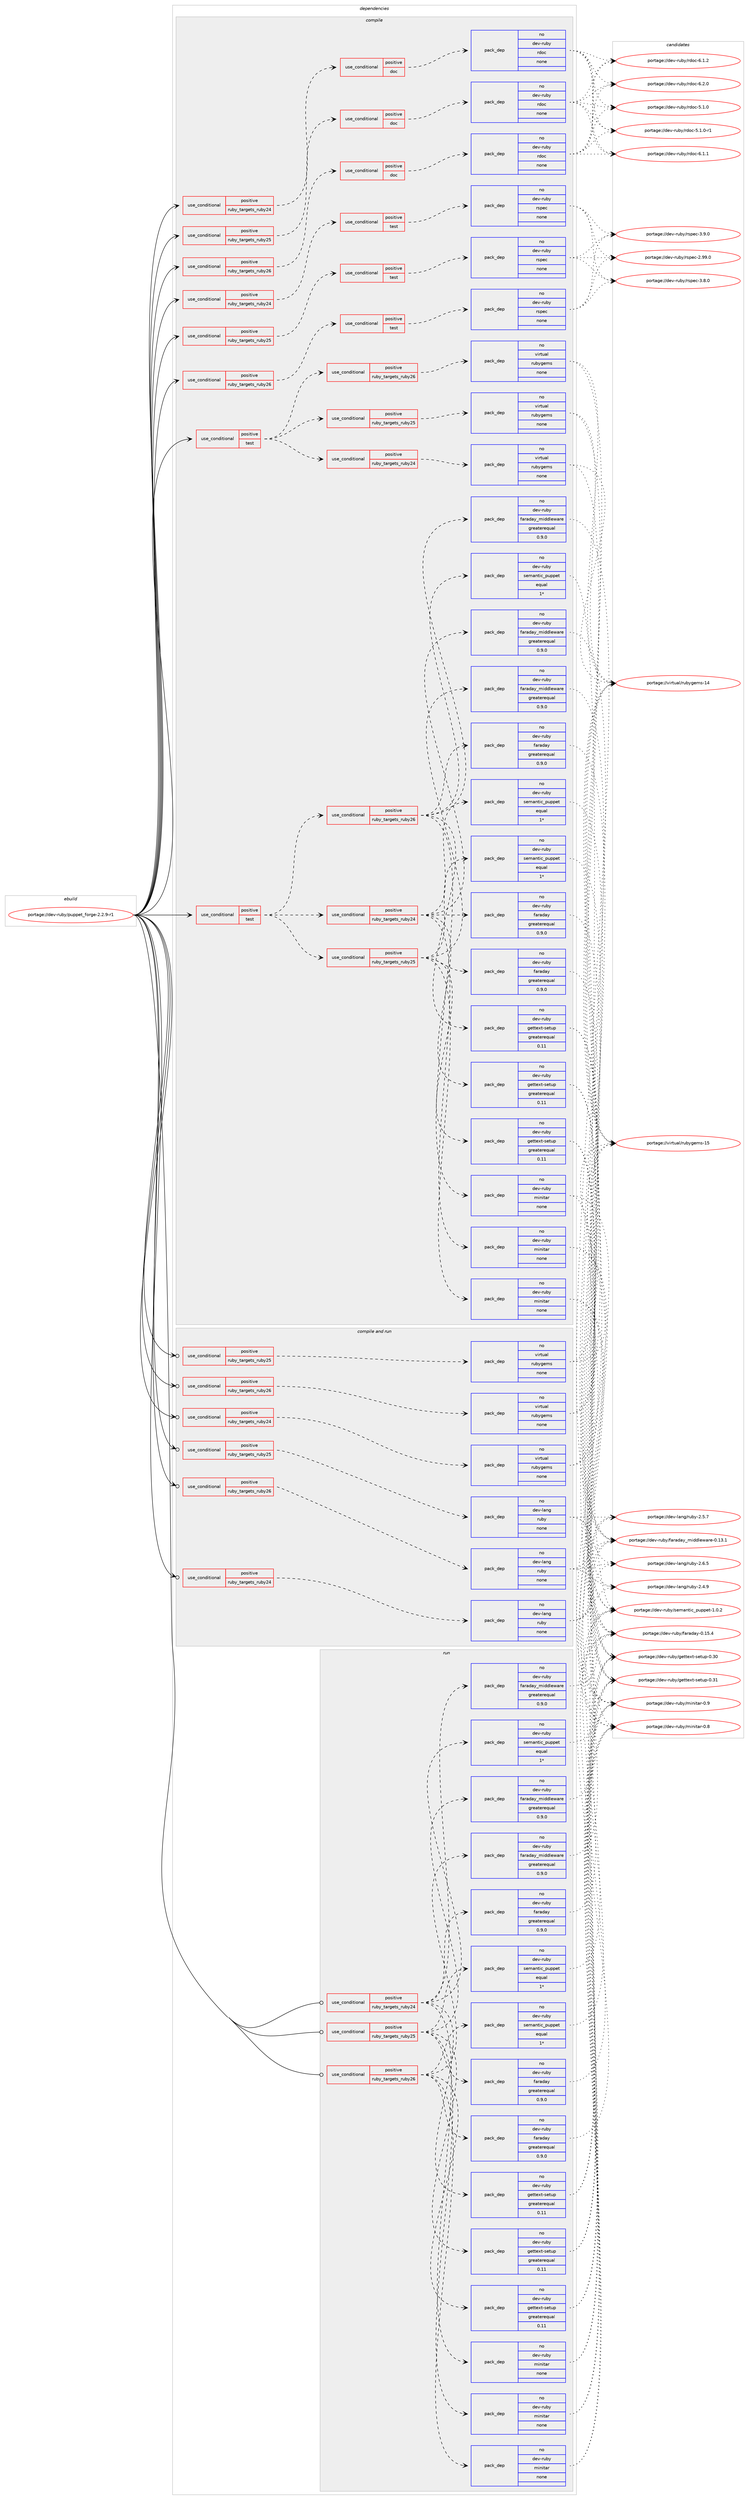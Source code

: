 digraph prolog {

# *************
# Graph options
# *************

newrank=true;
concentrate=true;
compound=true;
graph [rankdir=LR,fontname=Helvetica,fontsize=10,ranksep=1.5];#, ranksep=2.5, nodesep=0.2];
edge  [arrowhead=vee];
node  [fontname=Helvetica,fontsize=10];

# **********
# The ebuild
# **********

subgraph cluster_leftcol {
color=gray;
rank=same;
label=<<i>ebuild</i>>;
id [label="portage://dev-ruby/puppet_forge-2.2.9-r1", color=red, width=4, href="../dev-ruby/puppet_forge-2.2.9-r1.svg"];
}

# ****************
# The dependencies
# ****************

subgraph cluster_midcol {
color=gray;
label=<<i>dependencies</i>>;
subgraph cluster_compile {
fillcolor="#eeeeee";
style=filled;
label=<<i>compile</i>>;
subgraph cond59487 {
dependency235019 [label=<<TABLE BORDER="0" CELLBORDER="1" CELLSPACING="0" CELLPADDING="4"><TR><TD ROWSPAN="3" CELLPADDING="10">use_conditional</TD></TR><TR><TD>positive</TD></TR><TR><TD>ruby_targets_ruby24</TD></TR></TABLE>>, shape=none, color=red];
subgraph cond59488 {
dependency235020 [label=<<TABLE BORDER="0" CELLBORDER="1" CELLSPACING="0" CELLPADDING="4"><TR><TD ROWSPAN="3" CELLPADDING="10">use_conditional</TD></TR><TR><TD>positive</TD></TR><TR><TD>doc</TD></TR></TABLE>>, shape=none, color=red];
subgraph pack171987 {
dependency235021 [label=<<TABLE BORDER="0" CELLBORDER="1" CELLSPACING="0" CELLPADDING="4" WIDTH="220"><TR><TD ROWSPAN="6" CELLPADDING="30">pack_dep</TD></TR><TR><TD WIDTH="110">no</TD></TR><TR><TD>dev-ruby</TD></TR><TR><TD>rdoc</TD></TR><TR><TD>none</TD></TR><TR><TD></TD></TR></TABLE>>, shape=none, color=blue];
}
dependency235020:e -> dependency235021:w [weight=20,style="dashed",arrowhead="vee"];
}
dependency235019:e -> dependency235020:w [weight=20,style="dashed",arrowhead="vee"];
}
id:e -> dependency235019:w [weight=20,style="solid",arrowhead="vee"];
subgraph cond59489 {
dependency235022 [label=<<TABLE BORDER="0" CELLBORDER="1" CELLSPACING="0" CELLPADDING="4"><TR><TD ROWSPAN="3" CELLPADDING="10">use_conditional</TD></TR><TR><TD>positive</TD></TR><TR><TD>ruby_targets_ruby24</TD></TR></TABLE>>, shape=none, color=red];
subgraph cond59490 {
dependency235023 [label=<<TABLE BORDER="0" CELLBORDER="1" CELLSPACING="0" CELLPADDING="4"><TR><TD ROWSPAN="3" CELLPADDING="10">use_conditional</TD></TR><TR><TD>positive</TD></TR><TR><TD>test</TD></TR></TABLE>>, shape=none, color=red];
subgraph pack171988 {
dependency235024 [label=<<TABLE BORDER="0" CELLBORDER="1" CELLSPACING="0" CELLPADDING="4" WIDTH="220"><TR><TD ROWSPAN="6" CELLPADDING="30">pack_dep</TD></TR><TR><TD WIDTH="110">no</TD></TR><TR><TD>dev-ruby</TD></TR><TR><TD>rspec</TD></TR><TR><TD>none</TD></TR><TR><TD></TD></TR></TABLE>>, shape=none, color=blue];
}
dependency235023:e -> dependency235024:w [weight=20,style="dashed",arrowhead="vee"];
}
dependency235022:e -> dependency235023:w [weight=20,style="dashed",arrowhead="vee"];
}
id:e -> dependency235022:w [weight=20,style="solid",arrowhead="vee"];
subgraph cond59491 {
dependency235025 [label=<<TABLE BORDER="0" CELLBORDER="1" CELLSPACING="0" CELLPADDING="4"><TR><TD ROWSPAN="3" CELLPADDING="10">use_conditional</TD></TR><TR><TD>positive</TD></TR><TR><TD>ruby_targets_ruby25</TD></TR></TABLE>>, shape=none, color=red];
subgraph cond59492 {
dependency235026 [label=<<TABLE BORDER="0" CELLBORDER="1" CELLSPACING="0" CELLPADDING="4"><TR><TD ROWSPAN="3" CELLPADDING="10">use_conditional</TD></TR><TR><TD>positive</TD></TR><TR><TD>doc</TD></TR></TABLE>>, shape=none, color=red];
subgraph pack171989 {
dependency235027 [label=<<TABLE BORDER="0" CELLBORDER="1" CELLSPACING="0" CELLPADDING="4" WIDTH="220"><TR><TD ROWSPAN="6" CELLPADDING="30">pack_dep</TD></TR><TR><TD WIDTH="110">no</TD></TR><TR><TD>dev-ruby</TD></TR><TR><TD>rdoc</TD></TR><TR><TD>none</TD></TR><TR><TD></TD></TR></TABLE>>, shape=none, color=blue];
}
dependency235026:e -> dependency235027:w [weight=20,style="dashed",arrowhead="vee"];
}
dependency235025:e -> dependency235026:w [weight=20,style="dashed",arrowhead="vee"];
}
id:e -> dependency235025:w [weight=20,style="solid",arrowhead="vee"];
subgraph cond59493 {
dependency235028 [label=<<TABLE BORDER="0" CELLBORDER="1" CELLSPACING="0" CELLPADDING="4"><TR><TD ROWSPAN="3" CELLPADDING="10">use_conditional</TD></TR><TR><TD>positive</TD></TR><TR><TD>ruby_targets_ruby25</TD></TR></TABLE>>, shape=none, color=red];
subgraph cond59494 {
dependency235029 [label=<<TABLE BORDER="0" CELLBORDER="1" CELLSPACING="0" CELLPADDING="4"><TR><TD ROWSPAN="3" CELLPADDING="10">use_conditional</TD></TR><TR><TD>positive</TD></TR><TR><TD>test</TD></TR></TABLE>>, shape=none, color=red];
subgraph pack171990 {
dependency235030 [label=<<TABLE BORDER="0" CELLBORDER="1" CELLSPACING="0" CELLPADDING="4" WIDTH="220"><TR><TD ROWSPAN="6" CELLPADDING="30">pack_dep</TD></TR><TR><TD WIDTH="110">no</TD></TR><TR><TD>dev-ruby</TD></TR><TR><TD>rspec</TD></TR><TR><TD>none</TD></TR><TR><TD></TD></TR></TABLE>>, shape=none, color=blue];
}
dependency235029:e -> dependency235030:w [weight=20,style="dashed",arrowhead="vee"];
}
dependency235028:e -> dependency235029:w [weight=20,style="dashed",arrowhead="vee"];
}
id:e -> dependency235028:w [weight=20,style="solid",arrowhead="vee"];
subgraph cond59495 {
dependency235031 [label=<<TABLE BORDER="0" CELLBORDER="1" CELLSPACING="0" CELLPADDING="4"><TR><TD ROWSPAN="3" CELLPADDING="10">use_conditional</TD></TR><TR><TD>positive</TD></TR><TR><TD>ruby_targets_ruby26</TD></TR></TABLE>>, shape=none, color=red];
subgraph cond59496 {
dependency235032 [label=<<TABLE BORDER="0" CELLBORDER="1" CELLSPACING="0" CELLPADDING="4"><TR><TD ROWSPAN="3" CELLPADDING="10">use_conditional</TD></TR><TR><TD>positive</TD></TR><TR><TD>doc</TD></TR></TABLE>>, shape=none, color=red];
subgraph pack171991 {
dependency235033 [label=<<TABLE BORDER="0" CELLBORDER="1" CELLSPACING="0" CELLPADDING="4" WIDTH="220"><TR><TD ROWSPAN="6" CELLPADDING="30">pack_dep</TD></TR><TR><TD WIDTH="110">no</TD></TR><TR><TD>dev-ruby</TD></TR><TR><TD>rdoc</TD></TR><TR><TD>none</TD></TR><TR><TD></TD></TR></TABLE>>, shape=none, color=blue];
}
dependency235032:e -> dependency235033:w [weight=20,style="dashed",arrowhead="vee"];
}
dependency235031:e -> dependency235032:w [weight=20,style="dashed",arrowhead="vee"];
}
id:e -> dependency235031:w [weight=20,style="solid",arrowhead="vee"];
subgraph cond59497 {
dependency235034 [label=<<TABLE BORDER="0" CELLBORDER="1" CELLSPACING="0" CELLPADDING="4"><TR><TD ROWSPAN="3" CELLPADDING="10">use_conditional</TD></TR><TR><TD>positive</TD></TR><TR><TD>ruby_targets_ruby26</TD></TR></TABLE>>, shape=none, color=red];
subgraph cond59498 {
dependency235035 [label=<<TABLE BORDER="0" CELLBORDER="1" CELLSPACING="0" CELLPADDING="4"><TR><TD ROWSPAN="3" CELLPADDING="10">use_conditional</TD></TR><TR><TD>positive</TD></TR><TR><TD>test</TD></TR></TABLE>>, shape=none, color=red];
subgraph pack171992 {
dependency235036 [label=<<TABLE BORDER="0" CELLBORDER="1" CELLSPACING="0" CELLPADDING="4" WIDTH="220"><TR><TD ROWSPAN="6" CELLPADDING="30">pack_dep</TD></TR><TR><TD WIDTH="110">no</TD></TR><TR><TD>dev-ruby</TD></TR><TR><TD>rspec</TD></TR><TR><TD>none</TD></TR><TR><TD></TD></TR></TABLE>>, shape=none, color=blue];
}
dependency235035:e -> dependency235036:w [weight=20,style="dashed",arrowhead="vee"];
}
dependency235034:e -> dependency235035:w [weight=20,style="dashed",arrowhead="vee"];
}
id:e -> dependency235034:w [weight=20,style="solid",arrowhead="vee"];
subgraph cond59499 {
dependency235037 [label=<<TABLE BORDER="0" CELLBORDER="1" CELLSPACING="0" CELLPADDING="4"><TR><TD ROWSPAN="3" CELLPADDING="10">use_conditional</TD></TR><TR><TD>positive</TD></TR><TR><TD>test</TD></TR></TABLE>>, shape=none, color=red];
subgraph cond59500 {
dependency235038 [label=<<TABLE BORDER="0" CELLBORDER="1" CELLSPACING="0" CELLPADDING="4"><TR><TD ROWSPAN="3" CELLPADDING="10">use_conditional</TD></TR><TR><TD>positive</TD></TR><TR><TD>ruby_targets_ruby24</TD></TR></TABLE>>, shape=none, color=red];
subgraph pack171993 {
dependency235039 [label=<<TABLE BORDER="0" CELLBORDER="1" CELLSPACING="0" CELLPADDING="4" WIDTH="220"><TR><TD ROWSPAN="6" CELLPADDING="30">pack_dep</TD></TR><TR><TD WIDTH="110">no</TD></TR><TR><TD>dev-ruby</TD></TR><TR><TD>faraday</TD></TR><TR><TD>greaterequal</TD></TR><TR><TD>0.9.0</TD></TR></TABLE>>, shape=none, color=blue];
}
dependency235038:e -> dependency235039:w [weight=20,style="dashed",arrowhead="vee"];
subgraph pack171994 {
dependency235040 [label=<<TABLE BORDER="0" CELLBORDER="1" CELLSPACING="0" CELLPADDING="4" WIDTH="220"><TR><TD ROWSPAN="6" CELLPADDING="30">pack_dep</TD></TR><TR><TD WIDTH="110">no</TD></TR><TR><TD>dev-ruby</TD></TR><TR><TD>faraday_middleware</TD></TR><TR><TD>greaterequal</TD></TR><TR><TD>0.9.0</TD></TR></TABLE>>, shape=none, color=blue];
}
dependency235038:e -> dependency235040:w [weight=20,style="dashed",arrowhead="vee"];
subgraph pack171995 {
dependency235041 [label=<<TABLE BORDER="0" CELLBORDER="1" CELLSPACING="0" CELLPADDING="4" WIDTH="220"><TR><TD ROWSPAN="6" CELLPADDING="30">pack_dep</TD></TR><TR><TD WIDTH="110">no</TD></TR><TR><TD>dev-ruby</TD></TR><TR><TD>gettext-setup</TD></TR><TR><TD>greaterequal</TD></TR><TR><TD>0.11</TD></TR></TABLE>>, shape=none, color=blue];
}
dependency235038:e -> dependency235041:w [weight=20,style="dashed",arrowhead="vee"];
subgraph pack171996 {
dependency235042 [label=<<TABLE BORDER="0" CELLBORDER="1" CELLSPACING="0" CELLPADDING="4" WIDTH="220"><TR><TD ROWSPAN="6" CELLPADDING="30">pack_dep</TD></TR><TR><TD WIDTH="110">no</TD></TR><TR><TD>dev-ruby</TD></TR><TR><TD>minitar</TD></TR><TR><TD>none</TD></TR><TR><TD></TD></TR></TABLE>>, shape=none, color=blue];
}
dependency235038:e -> dependency235042:w [weight=20,style="dashed",arrowhead="vee"];
subgraph pack171997 {
dependency235043 [label=<<TABLE BORDER="0" CELLBORDER="1" CELLSPACING="0" CELLPADDING="4" WIDTH="220"><TR><TD ROWSPAN="6" CELLPADDING="30">pack_dep</TD></TR><TR><TD WIDTH="110">no</TD></TR><TR><TD>dev-ruby</TD></TR><TR><TD>semantic_puppet</TD></TR><TR><TD>equal</TD></TR><TR><TD>1*</TD></TR></TABLE>>, shape=none, color=blue];
}
dependency235038:e -> dependency235043:w [weight=20,style="dashed",arrowhead="vee"];
}
dependency235037:e -> dependency235038:w [weight=20,style="dashed",arrowhead="vee"];
subgraph cond59501 {
dependency235044 [label=<<TABLE BORDER="0" CELLBORDER="1" CELLSPACING="0" CELLPADDING="4"><TR><TD ROWSPAN="3" CELLPADDING="10">use_conditional</TD></TR><TR><TD>positive</TD></TR><TR><TD>ruby_targets_ruby25</TD></TR></TABLE>>, shape=none, color=red];
subgraph pack171998 {
dependency235045 [label=<<TABLE BORDER="0" CELLBORDER="1" CELLSPACING="0" CELLPADDING="4" WIDTH="220"><TR><TD ROWSPAN="6" CELLPADDING="30">pack_dep</TD></TR><TR><TD WIDTH="110">no</TD></TR><TR><TD>dev-ruby</TD></TR><TR><TD>faraday</TD></TR><TR><TD>greaterequal</TD></TR><TR><TD>0.9.0</TD></TR></TABLE>>, shape=none, color=blue];
}
dependency235044:e -> dependency235045:w [weight=20,style="dashed",arrowhead="vee"];
subgraph pack171999 {
dependency235046 [label=<<TABLE BORDER="0" CELLBORDER="1" CELLSPACING="0" CELLPADDING="4" WIDTH="220"><TR><TD ROWSPAN="6" CELLPADDING="30">pack_dep</TD></TR><TR><TD WIDTH="110">no</TD></TR><TR><TD>dev-ruby</TD></TR><TR><TD>faraday_middleware</TD></TR><TR><TD>greaterequal</TD></TR><TR><TD>0.9.0</TD></TR></TABLE>>, shape=none, color=blue];
}
dependency235044:e -> dependency235046:w [weight=20,style="dashed",arrowhead="vee"];
subgraph pack172000 {
dependency235047 [label=<<TABLE BORDER="0" CELLBORDER="1" CELLSPACING="0" CELLPADDING="4" WIDTH="220"><TR><TD ROWSPAN="6" CELLPADDING="30">pack_dep</TD></TR><TR><TD WIDTH="110">no</TD></TR><TR><TD>dev-ruby</TD></TR><TR><TD>gettext-setup</TD></TR><TR><TD>greaterequal</TD></TR><TR><TD>0.11</TD></TR></TABLE>>, shape=none, color=blue];
}
dependency235044:e -> dependency235047:w [weight=20,style="dashed",arrowhead="vee"];
subgraph pack172001 {
dependency235048 [label=<<TABLE BORDER="0" CELLBORDER="1" CELLSPACING="0" CELLPADDING="4" WIDTH="220"><TR><TD ROWSPAN="6" CELLPADDING="30">pack_dep</TD></TR><TR><TD WIDTH="110">no</TD></TR><TR><TD>dev-ruby</TD></TR><TR><TD>minitar</TD></TR><TR><TD>none</TD></TR><TR><TD></TD></TR></TABLE>>, shape=none, color=blue];
}
dependency235044:e -> dependency235048:w [weight=20,style="dashed",arrowhead="vee"];
subgraph pack172002 {
dependency235049 [label=<<TABLE BORDER="0" CELLBORDER="1" CELLSPACING="0" CELLPADDING="4" WIDTH="220"><TR><TD ROWSPAN="6" CELLPADDING="30">pack_dep</TD></TR><TR><TD WIDTH="110">no</TD></TR><TR><TD>dev-ruby</TD></TR><TR><TD>semantic_puppet</TD></TR><TR><TD>equal</TD></TR><TR><TD>1*</TD></TR></TABLE>>, shape=none, color=blue];
}
dependency235044:e -> dependency235049:w [weight=20,style="dashed",arrowhead="vee"];
}
dependency235037:e -> dependency235044:w [weight=20,style="dashed",arrowhead="vee"];
subgraph cond59502 {
dependency235050 [label=<<TABLE BORDER="0" CELLBORDER="1" CELLSPACING="0" CELLPADDING="4"><TR><TD ROWSPAN="3" CELLPADDING="10">use_conditional</TD></TR><TR><TD>positive</TD></TR><TR><TD>ruby_targets_ruby26</TD></TR></TABLE>>, shape=none, color=red];
subgraph pack172003 {
dependency235051 [label=<<TABLE BORDER="0" CELLBORDER="1" CELLSPACING="0" CELLPADDING="4" WIDTH="220"><TR><TD ROWSPAN="6" CELLPADDING="30">pack_dep</TD></TR><TR><TD WIDTH="110">no</TD></TR><TR><TD>dev-ruby</TD></TR><TR><TD>faraday</TD></TR><TR><TD>greaterequal</TD></TR><TR><TD>0.9.0</TD></TR></TABLE>>, shape=none, color=blue];
}
dependency235050:e -> dependency235051:w [weight=20,style="dashed",arrowhead="vee"];
subgraph pack172004 {
dependency235052 [label=<<TABLE BORDER="0" CELLBORDER="1" CELLSPACING="0" CELLPADDING="4" WIDTH="220"><TR><TD ROWSPAN="6" CELLPADDING="30">pack_dep</TD></TR><TR><TD WIDTH="110">no</TD></TR><TR><TD>dev-ruby</TD></TR><TR><TD>faraday_middleware</TD></TR><TR><TD>greaterequal</TD></TR><TR><TD>0.9.0</TD></TR></TABLE>>, shape=none, color=blue];
}
dependency235050:e -> dependency235052:w [weight=20,style="dashed",arrowhead="vee"];
subgraph pack172005 {
dependency235053 [label=<<TABLE BORDER="0" CELLBORDER="1" CELLSPACING="0" CELLPADDING="4" WIDTH="220"><TR><TD ROWSPAN="6" CELLPADDING="30">pack_dep</TD></TR><TR><TD WIDTH="110">no</TD></TR><TR><TD>dev-ruby</TD></TR><TR><TD>gettext-setup</TD></TR><TR><TD>greaterequal</TD></TR><TR><TD>0.11</TD></TR></TABLE>>, shape=none, color=blue];
}
dependency235050:e -> dependency235053:w [weight=20,style="dashed",arrowhead="vee"];
subgraph pack172006 {
dependency235054 [label=<<TABLE BORDER="0" CELLBORDER="1" CELLSPACING="0" CELLPADDING="4" WIDTH="220"><TR><TD ROWSPAN="6" CELLPADDING="30">pack_dep</TD></TR><TR><TD WIDTH="110">no</TD></TR><TR><TD>dev-ruby</TD></TR><TR><TD>minitar</TD></TR><TR><TD>none</TD></TR><TR><TD></TD></TR></TABLE>>, shape=none, color=blue];
}
dependency235050:e -> dependency235054:w [weight=20,style="dashed",arrowhead="vee"];
subgraph pack172007 {
dependency235055 [label=<<TABLE BORDER="0" CELLBORDER="1" CELLSPACING="0" CELLPADDING="4" WIDTH="220"><TR><TD ROWSPAN="6" CELLPADDING="30">pack_dep</TD></TR><TR><TD WIDTH="110">no</TD></TR><TR><TD>dev-ruby</TD></TR><TR><TD>semantic_puppet</TD></TR><TR><TD>equal</TD></TR><TR><TD>1*</TD></TR></TABLE>>, shape=none, color=blue];
}
dependency235050:e -> dependency235055:w [weight=20,style="dashed",arrowhead="vee"];
}
dependency235037:e -> dependency235050:w [weight=20,style="dashed",arrowhead="vee"];
}
id:e -> dependency235037:w [weight=20,style="solid",arrowhead="vee"];
subgraph cond59503 {
dependency235056 [label=<<TABLE BORDER="0" CELLBORDER="1" CELLSPACING="0" CELLPADDING="4"><TR><TD ROWSPAN="3" CELLPADDING="10">use_conditional</TD></TR><TR><TD>positive</TD></TR><TR><TD>test</TD></TR></TABLE>>, shape=none, color=red];
subgraph cond59504 {
dependency235057 [label=<<TABLE BORDER="0" CELLBORDER="1" CELLSPACING="0" CELLPADDING="4"><TR><TD ROWSPAN="3" CELLPADDING="10">use_conditional</TD></TR><TR><TD>positive</TD></TR><TR><TD>ruby_targets_ruby24</TD></TR></TABLE>>, shape=none, color=red];
subgraph pack172008 {
dependency235058 [label=<<TABLE BORDER="0" CELLBORDER="1" CELLSPACING="0" CELLPADDING="4" WIDTH="220"><TR><TD ROWSPAN="6" CELLPADDING="30">pack_dep</TD></TR><TR><TD WIDTH="110">no</TD></TR><TR><TD>virtual</TD></TR><TR><TD>rubygems</TD></TR><TR><TD>none</TD></TR><TR><TD></TD></TR></TABLE>>, shape=none, color=blue];
}
dependency235057:e -> dependency235058:w [weight=20,style="dashed",arrowhead="vee"];
}
dependency235056:e -> dependency235057:w [weight=20,style="dashed",arrowhead="vee"];
subgraph cond59505 {
dependency235059 [label=<<TABLE BORDER="0" CELLBORDER="1" CELLSPACING="0" CELLPADDING="4"><TR><TD ROWSPAN="3" CELLPADDING="10">use_conditional</TD></TR><TR><TD>positive</TD></TR><TR><TD>ruby_targets_ruby25</TD></TR></TABLE>>, shape=none, color=red];
subgraph pack172009 {
dependency235060 [label=<<TABLE BORDER="0" CELLBORDER="1" CELLSPACING="0" CELLPADDING="4" WIDTH="220"><TR><TD ROWSPAN="6" CELLPADDING="30">pack_dep</TD></TR><TR><TD WIDTH="110">no</TD></TR><TR><TD>virtual</TD></TR><TR><TD>rubygems</TD></TR><TR><TD>none</TD></TR><TR><TD></TD></TR></TABLE>>, shape=none, color=blue];
}
dependency235059:e -> dependency235060:w [weight=20,style="dashed",arrowhead="vee"];
}
dependency235056:e -> dependency235059:w [weight=20,style="dashed",arrowhead="vee"];
subgraph cond59506 {
dependency235061 [label=<<TABLE BORDER="0" CELLBORDER="1" CELLSPACING="0" CELLPADDING="4"><TR><TD ROWSPAN="3" CELLPADDING="10">use_conditional</TD></TR><TR><TD>positive</TD></TR><TR><TD>ruby_targets_ruby26</TD></TR></TABLE>>, shape=none, color=red];
subgraph pack172010 {
dependency235062 [label=<<TABLE BORDER="0" CELLBORDER="1" CELLSPACING="0" CELLPADDING="4" WIDTH="220"><TR><TD ROWSPAN="6" CELLPADDING="30">pack_dep</TD></TR><TR><TD WIDTH="110">no</TD></TR><TR><TD>virtual</TD></TR><TR><TD>rubygems</TD></TR><TR><TD>none</TD></TR><TR><TD></TD></TR></TABLE>>, shape=none, color=blue];
}
dependency235061:e -> dependency235062:w [weight=20,style="dashed",arrowhead="vee"];
}
dependency235056:e -> dependency235061:w [weight=20,style="dashed",arrowhead="vee"];
}
id:e -> dependency235056:w [weight=20,style="solid",arrowhead="vee"];
}
subgraph cluster_compileandrun {
fillcolor="#eeeeee";
style=filled;
label=<<i>compile and run</i>>;
subgraph cond59507 {
dependency235063 [label=<<TABLE BORDER="0" CELLBORDER="1" CELLSPACING="0" CELLPADDING="4"><TR><TD ROWSPAN="3" CELLPADDING="10">use_conditional</TD></TR><TR><TD>positive</TD></TR><TR><TD>ruby_targets_ruby24</TD></TR></TABLE>>, shape=none, color=red];
subgraph pack172011 {
dependency235064 [label=<<TABLE BORDER="0" CELLBORDER="1" CELLSPACING="0" CELLPADDING="4" WIDTH="220"><TR><TD ROWSPAN="6" CELLPADDING="30">pack_dep</TD></TR><TR><TD WIDTH="110">no</TD></TR><TR><TD>dev-lang</TD></TR><TR><TD>ruby</TD></TR><TR><TD>none</TD></TR><TR><TD></TD></TR></TABLE>>, shape=none, color=blue];
}
dependency235063:e -> dependency235064:w [weight=20,style="dashed",arrowhead="vee"];
}
id:e -> dependency235063:w [weight=20,style="solid",arrowhead="odotvee"];
subgraph cond59508 {
dependency235065 [label=<<TABLE BORDER="0" CELLBORDER="1" CELLSPACING="0" CELLPADDING="4"><TR><TD ROWSPAN="3" CELLPADDING="10">use_conditional</TD></TR><TR><TD>positive</TD></TR><TR><TD>ruby_targets_ruby24</TD></TR></TABLE>>, shape=none, color=red];
subgraph pack172012 {
dependency235066 [label=<<TABLE BORDER="0" CELLBORDER="1" CELLSPACING="0" CELLPADDING="4" WIDTH="220"><TR><TD ROWSPAN="6" CELLPADDING="30">pack_dep</TD></TR><TR><TD WIDTH="110">no</TD></TR><TR><TD>virtual</TD></TR><TR><TD>rubygems</TD></TR><TR><TD>none</TD></TR><TR><TD></TD></TR></TABLE>>, shape=none, color=blue];
}
dependency235065:e -> dependency235066:w [weight=20,style="dashed",arrowhead="vee"];
}
id:e -> dependency235065:w [weight=20,style="solid",arrowhead="odotvee"];
subgraph cond59509 {
dependency235067 [label=<<TABLE BORDER="0" CELLBORDER="1" CELLSPACING="0" CELLPADDING="4"><TR><TD ROWSPAN="3" CELLPADDING="10">use_conditional</TD></TR><TR><TD>positive</TD></TR><TR><TD>ruby_targets_ruby25</TD></TR></TABLE>>, shape=none, color=red];
subgraph pack172013 {
dependency235068 [label=<<TABLE BORDER="0" CELLBORDER="1" CELLSPACING="0" CELLPADDING="4" WIDTH="220"><TR><TD ROWSPAN="6" CELLPADDING="30">pack_dep</TD></TR><TR><TD WIDTH="110">no</TD></TR><TR><TD>dev-lang</TD></TR><TR><TD>ruby</TD></TR><TR><TD>none</TD></TR><TR><TD></TD></TR></TABLE>>, shape=none, color=blue];
}
dependency235067:e -> dependency235068:w [weight=20,style="dashed",arrowhead="vee"];
}
id:e -> dependency235067:w [weight=20,style="solid",arrowhead="odotvee"];
subgraph cond59510 {
dependency235069 [label=<<TABLE BORDER="0" CELLBORDER="1" CELLSPACING="0" CELLPADDING="4"><TR><TD ROWSPAN="3" CELLPADDING="10">use_conditional</TD></TR><TR><TD>positive</TD></TR><TR><TD>ruby_targets_ruby25</TD></TR></TABLE>>, shape=none, color=red];
subgraph pack172014 {
dependency235070 [label=<<TABLE BORDER="0" CELLBORDER="1" CELLSPACING="0" CELLPADDING="4" WIDTH="220"><TR><TD ROWSPAN="6" CELLPADDING="30">pack_dep</TD></TR><TR><TD WIDTH="110">no</TD></TR><TR><TD>virtual</TD></TR><TR><TD>rubygems</TD></TR><TR><TD>none</TD></TR><TR><TD></TD></TR></TABLE>>, shape=none, color=blue];
}
dependency235069:e -> dependency235070:w [weight=20,style="dashed",arrowhead="vee"];
}
id:e -> dependency235069:w [weight=20,style="solid",arrowhead="odotvee"];
subgraph cond59511 {
dependency235071 [label=<<TABLE BORDER="0" CELLBORDER="1" CELLSPACING="0" CELLPADDING="4"><TR><TD ROWSPAN="3" CELLPADDING="10">use_conditional</TD></TR><TR><TD>positive</TD></TR><TR><TD>ruby_targets_ruby26</TD></TR></TABLE>>, shape=none, color=red];
subgraph pack172015 {
dependency235072 [label=<<TABLE BORDER="0" CELLBORDER="1" CELLSPACING="0" CELLPADDING="4" WIDTH="220"><TR><TD ROWSPAN="6" CELLPADDING="30">pack_dep</TD></TR><TR><TD WIDTH="110">no</TD></TR><TR><TD>dev-lang</TD></TR><TR><TD>ruby</TD></TR><TR><TD>none</TD></TR><TR><TD></TD></TR></TABLE>>, shape=none, color=blue];
}
dependency235071:e -> dependency235072:w [weight=20,style="dashed",arrowhead="vee"];
}
id:e -> dependency235071:w [weight=20,style="solid",arrowhead="odotvee"];
subgraph cond59512 {
dependency235073 [label=<<TABLE BORDER="0" CELLBORDER="1" CELLSPACING="0" CELLPADDING="4"><TR><TD ROWSPAN="3" CELLPADDING="10">use_conditional</TD></TR><TR><TD>positive</TD></TR><TR><TD>ruby_targets_ruby26</TD></TR></TABLE>>, shape=none, color=red];
subgraph pack172016 {
dependency235074 [label=<<TABLE BORDER="0" CELLBORDER="1" CELLSPACING="0" CELLPADDING="4" WIDTH="220"><TR><TD ROWSPAN="6" CELLPADDING="30">pack_dep</TD></TR><TR><TD WIDTH="110">no</TD></TR><TR><TD>virtual</TD></TR><TR><TD>rubygems</TD></TR><TR><TD>none</TD></TR><TR><TD></TD></TR></TABLE>>, shape=none, color=blue];
}
dependency235073:e -> dependency235074:w [weight=20,style="dashed",arrowhead="vee"];
}
id:e -> dependency235073:w [weight=20,style="solid",arrowhead="odotvee"];
}
subgraph cluster_run {
fillcolor="#eeeeee";
style=filled;
label=<<i>run</i>>;
subgraph cond59513 {
dependency235075 [label=<<TABLE BORDER="0" CELLBORDER="1" CELLSPACING="0" CELLPADDING="4"><TR><TD ROWSPAN="3" CELLPADDING="10">use_conditional</TD></TR><TR><TD>positive</TD></TR><TR><TD>ruby_targets_ruby24</TD></TR></TABLE>>, shape=none, color=red];
subgraph pack172017 {
dependency235076 [label=<<TABLE BORDER="0" CELLBORDER="1" CELLSPACING="0" CELLPADDING="4" WIDTH="220"><TR><TD ROWSPAN="6" CELLPADDING="30">pack_dep</TD></TR><TR><TD WIDTH="110">no</TD></TR><TR><TD>dev-ruby</TD></TR><TR><TD>faraday</TD></TR><TR><TD>greaterequal</TD></TR><TR><TD>0.9.0</TD></TR></TABLE>>, shape=none, color=blue];
}
dependency235075:e -> dependency235076:w [weight=20,style="dashed",arrowhead="vee"];
subgraph pack172018 {
dependency235077 [label=<<TABLE BORDER="0" CELLBORDER="1" CELLSPACING="0" CELLPADDING="4" WIDTH="220"><TR><TD ROWSPAN="6" CELLPADDING="30">pack_dep</TD></TR><TR><TD WIDTH="110">no</TD></TR><TR><TD>dev-ruby</TD></TR><TR><TD>faraday_middleware</TD></TR><TR><TD>greaterequal</TD></TR><TR><TD>0.9.0</TD></TR></TABLE>>, shape=none, color=blue];
}
dependency235075:e -> dependency235077:w [weight=20,style="dashed",arrowhead="vee"];
subgraph pack172019 {
dependency235078 [label=<<TABLE BORDER="0" CELLBORDER="1" CELLSPACING="0" CELLPADDING="4" WIDTH="220"><TR><TD ROWSPAN="6" CELLPADDING="30">pack_dep</TD></TR><TR><TD WIDTH="110">no</TD></TR><TR><TD>dev-ruby</TD></TR><TR><TD>gettext-setup</TD></TR><TR><TD>greaterequal</TD></TR><TR><TD>0.11</TD></TR></TABLE>>, shape=none, color=blue];
}
dependency235075:e -> dependency235078:w [weight=20,style="dashed",arrowhead="vee"];
subgraph pack172020 {
dependency235079 [label=<<TABLE BORDER="0" CELLBORDER="1" CELLSPACING="0" CELLPADDING="4" WIDTH="220"><TR><TD ROWSPAN="6" CELLPADDING="30">pack_dep</TD></TR><TR><TD WIDTH="110">no</TD></TR><TR><TD>dev-ruby</TD></TR><TR><TD>minitar</TD></TR><TR><TD>none</TD></TR><TR><TD></TD></TR></TABLE>>, shape=none, color=blue];
}
dependency235075:e -> dependency235079:w [weight=20,style="dashed",arrowhead="vee"];
subgraph pack172021 {
dependency235080 [label=<<TABLE BORDER="0" CELLBORDER="1" CELLSPACING="0" CELLPADDING="4" WIDTH="220"><TR><TD ROWSPAN="6" CELLPADDING="30">pack_dep</TD></TR><TR><TD WIDTH="110">no</TD></TR><TR><TD>dev-ruby</TD></TR><TR><TD>semantic_puppet</TD></TR><TR><TD>equal</TD></TR><TR><TD>1*</TD></TR></TABLE>>, shape=none, color=blue];
}
dependency235075:e -> dependency235080:w [weight=20,style="dashed",arrowhead="vee"];
}
id:e -> dependency235075:w [weight=20,style="solid",arrowhead="odot"];
subgraph cond59514 {
dependency235081 [label=<<TABLE BORDER="0" CELLBORDER="1" CELLSPACING="0" CELLPADDING="4"><TR><TD ROWSPAN="3" CELLPADDING="10">use_conditional</TD></TR><TR><TD>positive</TD></TR><TR><TD>ruby_targets_ruby25</TD></TR></TABLE>>, shape=none, color=red];
subgraph pack172022 {
dependency235082 [label=<<TABLE BORDER="0" CELLBORDER="1" CELLSPACING="0" CELLPADDING="4" WIDTH="220"><TR><TD ROWSPAN="6" CELLPADDING="30">pack_dep</TD></TR><TR><TD WIDTH="110">no</TD></TR><TR><TD>dev-ruby</TD></TR><TR><TD>faraday</TD></TR><TR><TD>greaterequal</TD></TR><TR><TD>0.9.0</TD></TR></TABLE>>, shape=none, color=blue];
}
dependency235081:e -> dependency235082:w [weight=20,style="dashed",arrowhead="vee"];
subgraph pack172023 {
dependency235083 [label=<<TABLE BORDER="0" CELLBORDER="1" CELLSPACING="0" CELLPADDING="4" WIDTH="220"><TR><TD ROWSPAN="6" CELLPADDING="30">pack_dep</TD></TR><TR><TD WIDTH="110">no</TD></TR><TR><TD>dev-ruby</TD></TR><TR><TD>faraday_middleware</TD></TR><TR><TD>greaterequal</TD></TR><TR><TD>0.9.0</TD></TR></TABLE>>, shape=none, color=blue];
}
dependency235081:e -> dependency235083:w [weight=20,style="dashed",arrowhead="vee"];
subgraph pack172024 {
dependency235084 [label=<<TABLE BORDER="0" CELLBORDER="1" CELLSPACING="0" CELLPADDING="4" WIDTH="220"><TR><TD ROWSPAN="6" CELLPADDING="30">pack_dep</TD></TR><TR><TD WIDTH="110">no</TD></TR><TR><TD>dev-ruby</TD></TR><TR><TD>gettext-setup</TD></TR><TR><TD>greaterequal</TD></TR><TR><TD>0.11</TD></TR></TABLE>>, shape=none, color=blue];
}
dependency235081:e -> dependency235084:w [weight=20,style="dashed",arrowhead="vee"];
subgraph pack172025 {
dependency235085 [label=<<TABLE BORDER="0" CELLBORDER="1" CELLSPACING="0" CELLPADDING="4" WIDTH="220"><TR><TD ROWSPAN="6" CELLPADDING="30">pack_dep</TD></TR><TR><TD WIDTH="110">no</TD></TR><TR><TD>dev-ruby</TD></TR><TR><TD>minitar</TD></TR><TR><TD>none</TD></TR><TR><TD></TD></TR></TABLE>>, shape=none, color=blue];
}
dependency235081:e -> dependency235085:w [weight=20,style="dashed",arrowhead="vee"];
subgraph pack172026 {
dependency235086 [label=<<TABLE BORDER="0" CELLBORDER="1" CELLSPACING="0" CELLPADDING="4" WIDTH="220"><TR><TD ROWSPAN="6" CELLPADDING="30">pack_dep</TD></TR><TR><TD WIDTH="110">no</TD></TR><TR><TD>dev-ruby</TD></TR><TR><TD>semantic_puppet</TD></TR><TR><TD>equal</TD></TR><TR><TD>1*</TD></TR></TABLE>>, shape=none, color=blue];
}
dependency235081:e -> dependency235086:w [weight=20,style="dashed",arrowhead="vee"];
}
id:e -> dependency235081:w [weight=20,style="solid",arrowhead="odot"];
subgraph cond59515 {
dependency235087 [label=<<TABLE BORDER="0" CELLBORDER="1" CELLSPACING="0" CELLPADDING="4"><TR><TD ROWSPAN="3" CELLPADDING="10">use_conditional</TD></TR><TR><TD>positive</TD></TR><TR><TD>ruby_targets_ruby26</TD></TR></TABLE>>, shape=none, color=red];
subgraph pack172027 {
dependency235088 [label=<<TABLE BORDER="0" CELLBORDER="1" CELLSPACING="0" CELLPADDING="4" WIDTH="220"><TR><TD ROWSPAN="6" CELLPADDING="30">pack_dep</TD></TR><TR><TD WIDTH="110">no</TD></TR><TR><TD>dev-ruby</TD></TR><TR><TD>faraday</TD></TR><TR><TD>greaterequal</TD></TR><TR><TD>0.9.0</TD></TR></TABLE>>, shape=none, color=blue];
}
dependency235087:e -> dependency235088:w [weight=20,style="dashed",arrowhead="vee"];
subgraph pack172028 {
dependency235089 [label=<<TABLE BORDER="0" CELLBORDER="1" CELLSPACING="0" CELLPADDING="4" WIDTH="220"><TR><TD ROWSPAN="6" CELLPADDING="30">pack_dep</TD></TR><TR><TD WIDTH="110">no</TD></TR><TR><TD>dev-ruby</TD></TR><TR><TD>faraday_middleware</TD></TR><TR><TD>greaterequal</TD></TR><TR><TD>0.9.0</TD></TR></TABLE>>, shape=none, color=blue];
}
dependency235087:e -> dependency235089:w [weight=20,style="dashed",arrowhead="vee"];
subgraph pack172029 {
dependency235090 [label=<<TABLE BORDER="0" CELLBORDER="1" CELLSPACING="0" CELLPADDING="4" WIDTH="220"><TR><TD ROWSPAN="6" CELLPADDING="30">pack_dep</TD></TR><TR><TD WIDTH="110">no</TD></TR><TR><TD>dev-ruby</TD></TR><TR><TD>gettext-setup</TD></TR><TR><TD>greaterequal</TD></TR><TR><TD>0.11</TD></TR></TABLE>>, shape=none, color=blue];
}
dependency235087:e -> dependency235090:w [weight=20,style="dashed",arrowhead="vee"];
subgraph pack172030 {
dependency235091 [label=<<TABLE BORDER="0" CELLBORDER="1" CELLSPACING="0" CELLPADDING="4" WIDTH="220"><TR><TD ROWSPAN="6" CELLPADDING="30">pack_dep</TD></TR><TR><TD WIDTH="110">no</TD></TR><TR><TD>dev-ruby</TD></TR><TR><TD>minitar</TD></TR><TR><TD>none</TD></TR><TR><TD></TD></TR></TABLE>>, shape=none, color=blue];
}
dependency235087:e -> dependency235091:w [weight=20,style="dashed",arrowhead="vee"];
subgraph pack172031 {
dependency235092 [label=<<TABLE BORDER="0" CELLBORDER="1" CELLSPACING="0" CELLPADDING="4" WIDTH="220"><TR><TD ROWSPAN="6" CELLPADDING="30">pack_dep</TD></TR><TR><TD WIDTH="110">no</TD></TR><TR><TD>dev-ruby</TD></TR><TR><TD>semantic_puppet</TD></TR><TR><TD>equal</TD></TR><TR><TD>1*</TD></TR></TABLE>>, shape=none, color=blue];
}
dependency235087:e -> dependency235092:w [weight=20,style="dashed",arrowhead="vee"];
}
id:e -> dependency235087:w [weight=20,style="solid",arrowhead="odot"];
}
}

# **************
# The candidates
# **************

subgraph cluster_choices {
rank=same;
color=gray;
label=<<i>candidates</i>>;

subgraph choice171987 {
color=black;
nodesep=1;
choiceportage10010111845114117981214711410011199455346494648 [label="portage://dev-ruby/rdoc-5.1.0", color=red, width=4,href="../dev-ruby/rdoc-5.1.0.svg"];
choiceportage100101118451141179812147114100111994553464946484511449 [label="portage://dev-ruby/rdoc-5.1.0-r1", color=red, width=4,href="../dev-ruby/rdoc-5.1.0-r1.svg"];
choiceportage10010111845114117981214711410011199455446494649 [label="portage://dev-ruby/rdoc-6.1.1", color=red, width=4,href="../dev-ruby/rdoc-6.1.1.svg"];
choiceportage10010111845114117981214711410011199455446494650 [label="portage://dev-ruby/rdoc-6.1.2", color=red, width=4,href="../dev-ruby/rdoc-6.1.2.svg"];
choiceportage10010111845114117981214711410011199455446504648 [label="portage://dev-ruby/rdoc-6.2.0", color=red, width=4,href="../dev-ruby/rdoc-6.2.0.svg"];
dependency235021:e -> choiceportage10010111845114117981214711410011199455346494648:w [style=dotted,weight="100"];
dependency235021:e -> choiceportage100101118451141179812147114100111994553464946484511449:w [style=dotted,weight="100"];
dependency235021:e -> choiceportage10010111845114117981214711410011199455446494649:w [style=dotted,weight="100"];
dependency235021:e -> choiceportage10010111845114117981214711410011199455446494650:w [style=dotted,weight="100"];
dependency235021:e -> choiceportage10010111845114117981214711410011199455446504648:w [style=dotted,weight="100"];
}
subgraph choice171988 {
color=black;
nodesep=1;
choiceportage1001011184511411798121471141151121019945504657574648 [label="portage://dev-ruby/rspec-2.99.0", color=red, width=4,href="../dev-ruby/rspec-2.99.0.svg"];
choiceportage10010111845114117981214711411511210199455146564648 [label="portage://dev-ruby/rspec-3.8.0", color=red, width=4,href="../dev-ruby/rspec-3.8.0.svg"];
choiceportage10010111845114117981214711411511210199455146574648 [label="portage://dev-ruby/rspec-3.9.0", color=red, width=4,href="../dev-ruby/rspec-3.9.0.svg"];
dependency235024:e -> choiceportage1001011184511411798121471141151121019945504657574648:w [style=dotted,weight="100"];
dependency235024:e -> choiceportage10010111845114117981214711411511210199455146564648:w [style=dotted,weight="100"];
dependency235024:e -> choiceportage10010111845114117981214711411511210199455146574648:w [style=dotted,weight="100"];
}
subgraph choice171989 {
color=black;
nodesep=1;
choiceportage10010111845114117981214711410011199455346494648 [label="portage://dev-ruby/rdoc-5.1.0", color=red, width=4,href="../dev-ruby/rdoc-5.1.0.svg"];
choiceportage100101118451141179812147114100111994553464946484511449 [label="portage://dev-ruby/rdoc-5.1.0-r1", color=red, width=4,href="../dev-ruby/rdoc-5.1.0-r1.svg"];
choiceportage10010111845114117981214711410011199455446494649 [label="portage://dev-ruby/rdoc-6.1.1", color=red, width=4,href="../dev-ruby/rdoc-6.1.1.svg"];
choiceportage10010111845114117981214711410011199455446494650 [label="portage://dev-ruby/rdoc-6.1.2", color=red, width=4,href="../dev-ruby/rdoc-6.1.2.svg"];
choiceportage10010111845114117981214711410011199455446504648 [label="portage://dev-ruby/rdoc-6.2.0", color=red, width=4,href="../dev-ruby/rdoc-6.2.0.svg"];
dependency235027:e -> choiceportage10010111845114117981214711410011199455346494648:w [style=dotted,weight="100"];
dependency235027:e -> choiceportage100101118451141179812147114100111994553464946484511449:w [style=dotted,weight="100"];
dependency235027:e -> choiceportage10010111845114117981214711410011199455446494649:w [style=dotted,weight="100"];
dependency235027:e -> choiceportage10010111845114117981214711410011199455446494650:w [style=dotted,weight="100"];
dependency235027:e -> choiceportage10010111845114117981214711410011199455446504648:w [style=dotted,weight="100"];
}
subgraph choice171990 {
color=black;
nodesep=1;
choiceportage1001011184511411798121471141151121019945504657574648 [label="portage://dev-ruby/rspec-2.99.0", color=red, width=4,href="../dev-ruby/rspec-2.99.0.svg"];
choiceportage10010111845114117981214711411511210199455146564648 [label="portage://dev-ruby/rspec-3.8.0", color=red, width=4,href="../dev-ruby/rspec-3.8.0.svg"];
choiceportage10010111845114117981214711411511210199455146574648 [label="portage://dev-ruby/rspec-3.9.0", color=red, width=4,href="../dev-ruby/rspec-3.9.0.svg"];
dependency235030:e -> choiceportage1001011184511411798121471141151121019945504657574648:w [style=dotted,weight="100"];
dependency235030:e -> choiceportage10010111845114117981214711411511210199455146564648:w [style=dotted,weight="100"];
dependency235030:e -> choiceportage10010111845114117981214711411511210199455146574648:w [style=dotted,weight="100"];
}
subgraph choice171991 {
color=black;
nodesep=1;
choiceportage10010111845114117981214711410011199455346494648 [label="portage://dev-ruby/rdoc-5.1.0", color=red, width=4,href="../dev-ruby/rdoc-5.1.0.svg"];
choiceportage100101118451141179812147114100111994553464946484511449 [label="portage://dev-ruby/rdoc-5.1.0-r1", color=red, width=4,href="../dev-ruby/rdoc-5.1.0-r1.svg"];
choiceportage10010111845114117981214711410011199455446494649 [label="portage://dev-ruby/rdoc-6.1.1", color=red, width=4,href="../dev-ruby/rdoc-6.1.1.svg"];
choiceportage10010111845114117981214711410011199455446494650 [label="portage://dev-ruby/rdoc-6.1.2", color=red, width=4,href="../dev-ruby/rdoc-6.1.2.svg"];
choiceportage10010111845114117981214711410011199455446504648 [label="portage://dev-ruby/rdoc-6.2.0", color=red, width=4,href="../dev-ruby/rdoc-6.2.0.svg"];
dependency235033:e -> choiceportage10010111845114117981214711410011199455346494648:w [style=dotted,weight="100"];
dependency235033:e -> choiceportage100101118451141179812147114100111994553464946484511449:w [style=dotted,weight="100"];
dependency235033:e -> choiceportage10010111845114117981214711410011199455446494649:w [style=dotted,weight="100"];
dependency235033:e -> choiceportage10010111845114117981214711410011199455446494650:w [style=dotted,weight="100"];
dependency235033:e -> choiceportage10010111845114117981214711410011199455446504648:w [style=dotted,weight="100"];
}
subgraph choice171992 {
color=black;
nodesep=1;
choiceportage1001011184511411798121471141151121019945504657574648 [label="portage://dev-ruby/rspec-2.99.0", color=red, width=4,href="../dev-ruby/rspec-2.99.0.svg"];
choiceportage10010111845114117981214711411511210199455146564648 [label="portage://dev-ruby/rspec-3.8.0", color=red, width=4,href="../dev-ruby/rspec-3.8.0.svg"];
choiceportage10010111845114117981214711411511210199455146574648 [label="portage://dev-ruby/rspec-3.9.0", color=red, width=4,href="../dev-ruby/rspec-3.9.0.svg"];
dependency235036:e -> choiceportage1001011184511411798121471141151121019945504657574648:w [style=dotted,weight="100"];
dependency235036:e -> choiceportage10010111845114117981214711411511210199455146564648:w [style=dotted,weight="100"];
dependency235036:e -> choiceportage10010111845114117981214711411511210199455146574648:w [style=dotted,weight="100"];
}
subgraph choice171993 {
color=black;
nodesep=1;
choiceportage10010111845114117981214710297114971009712145484649534652 [label="portage://dev-ruby/faraday-0.15.4", color=red, width=4,href="../dev-ruby/faraday-0.15.4.svg"];
dependency235039:e -> choiceportage10010111845114117981214710297114971009712145484649534652:w [style=dotted,weight="100"];
}
subgraph choice171994 {
color=black;
nodesep=1;
choiceportage100101118451141179812147102971149710097121951091051001001081011199711410145484649514649 [label="portage://dev-ruby/faraday_middleware-0.13.1", color=red, width=4,href="../dev-ruby/faraday_middleware-0.13.1.svg"];
dependency235040:e -> choiceportage100101118451141179812147102971149710097121951091051001001081011199711410145484649514649:w [style=dotted,weight="100"];
}
subgraph choice171995 {
color=black;
nodesep=1;
choiceportage100101118451141179812147103101116116101120116451151011161171124548465148 [label="portage://dev-ruby/gettext-setup-0.30", color=red, width=4,href="../dev-ruby/gettext-setup-0.30.svg"];
choiceportage100101118451141179812147103101116116101120116451151011161171124548465149 [label="portage://dev-ruby/gettext-setup-0.31", color=red, width=4,href="../dev-ruby/gettext-setup-0.31.svg"];
dependency235041:e -> choiceportage100101118451141179812147103101116116101120116451151011161171124548465148:w [style=dotted,weight="100"];
dependency235041:e -> choiceportage100101118451141179812147103101116116101120116451151011161171124548465149:w [style=dotted,weight="100"];
}
subgraph choice171996 {
color=black;
nodesep=1;
choiceportage1001011184511411798121471091051101051169711445484656 [label="portage://dev-ruby/minitar-0.8", color=red, width=4,href="../dev-ruby/minitar-0.8.svg"];
choiceportage1001011184511411798121471091051101051169711445484657 [label="portage://dev-ruby/minitar-0.9", color=red, width=4,href="../dev-ruby/minitar-0.9.svg"];
dependency235042:e -> choiceportage1001011184511411798121471091051101051169711445484656:w [style=dotted,weight="100"];
dependency235042:e -> choiceportage1001011184511411798121471091051101051169711445484657:w [style=dotted,weight="100"];
}
subgraph choice171997 {
color=black;
nodesep=1;
choiceportage100101118451141179812147115101109971101161059995112117112112101116454946484650 [label="portage://dev-ruby/semantic_puppet-1.0.2", color=red, width=4,href="../dev-ruby/semantic_puppet-1.0.2.svg"];
dependency235043:e -> choiceportage100101118451141179812147115101109971101161059995112117112112101116454946484650:w [style=dotted,weight="100"];
}
subgraph choice171998 {
color=black;
nodesep=1;
choiceportage10010111845114117981214710297114971009712145484649534652 [label="portage://dev-ruby/faraday-0.15.4", color=red, width=4,href="../dev-ruby/faraday-0.15.4.svg"];
dependency235045:e -> choiceportage10010111845114117981214710297114971009712145484649534652:w [style=dotted,weight="100"];
}
subgraph choice171999 {
color=black;
nodesep=1;
choiceportage100101118451141179812147102971149710097121951091051001001081011199711410145484649514649 [label="portage://dev-ruby/faraday_middleware-0.13.1", color=red, width=4,href="../dev-ruby/faraday_middleware-0.13.1.svg"];
dependency235046:e -> choiceportage100101118451141179812147102971149710097121951091051001001081011199711410145484649514649:w [style=dotted,weight="100"];
}
subgraph choice172000 {
color=black;
nodesep=1;
choiceportage100101118451141179812147103101116116101120116451151011161171124548465148 [label="portage://dev-ruby/gettext-setup-0.30", color=red, width=4,href="../dev-ruby/gettext-setup-0.30.svg"];
choiceportage100101118451141179812147103101116116101120116451151011161171124548465149 [label="portage://dev-ruby/gettext-setup-0.31", color=red, width=4,href="../dev-ruby/gettext-setup-0.31.svg"];
dependency235047:e -> choiceportage100101118451141179812147103101116116101120116451151011161171124548465148:w [style=dotted,weight="100"];
dependency235047:e -> choiceportage100101118451141179812147103101116116101120116451151011161171124548465149:w [style=dotted,weight="100"];
}
subgraph choice172001 {
color=black;
nodesep=1;
choiceportage1001011184511411798121471091051101051169711445484656 [label="portage://dev-ruby/minitar-0.8", color=red, width=4,href="../dev-ruby/minitar-0.8.svg"];
choiceportage1001011184511411798121471091051101051169711445484657 [label="portage://dev-ruby/minitar-0.9", color=red, width=4,href="../dev-ruby/minitar-0.9.svg"];
dependency235048:e -> choiceportage1001011184511411798121471091051101051169711445484656:w [style=dotted,weight="100"];
dependency235048:e -> choiceportage1001011184511411798121471091051101051169711445484657:w [style=dotted,weight="100"];
}
subgraph choice172002 {
color=black;
nodesep=1;
choiceportage100101118451141179812147115101109971101161059995112117112112101116454946484650 [label="portage://dev-ruby/semantic_puppet-1.0.2", color=red, width=4,href="../dev-ruby/semantic_puppet-1.0.2.svg"];
dependency235049:e -> choiceportage100101118451141179812147115101109971101161059995112117112112101116454946484650:w [style=dotted,weight="100"];
}
subgraph choice172003 {
color=black;
nodesep=1;
choiceportage10010111845114117981214710297114971009712145484649534652 [label="portage://dev-ruby/faraday-0.15.4", color=red, width=4,href="../dev-ruby/faraday-0.15.4.svg"];
dependency235051:e -> choiceportage10010111845114117981214710297114971009712145484649534652:w [style=dotted,weight="100"];
}
subgraph choice172004 {
color=black;
nodesep=1;
choiceportage100101118451141179812147102971149710097121951091051001001081011199711410145484649514649 [label="portage://dev-ruby/faraday_middleware-0.13.1", color=red, width=4,href="../dev-ruby/faraday_middleware-0.13.1.svg"];
dependency235052:e -> choiceportage100101118451141179812147102971149710097121951091051001001081011199711410145484649514649:w [style=dotted,weight="100"];
}
subgraph choice172005 {
color=black;
nodesep=1;
choiceportage100101118451141179812147103101116116101120116451151011161171124548465148 [label="portage://dev-ruby/gettext-setup-0.30", color=red, width=4,href="../dev-ruby/gettext-setup-0.30.svg"];
choiceportage100101118451141179812147103101116116101120116451151011161171124548465149 [label="portage://dev-ruby/gettext-setup-0.31", color=red, width=4,href="../dev-ruby/gettext-setup-0.31.svg"];
dependency235053:e -> choiceportage100101118451141179812147103101116116101120116451151011161171124548465148:w [style=dotted,weight="100"];
dependency235053:e -> choiceportage100101118451141179812147103101116116101120116451151011161171124548465149:w [style=dotted,weight="100"];
}
subgraph choice172006 {
color=black;
nodesep=1;
choiceportage1001011184511411798121471091051101051169711445484656 [label="portage://dev-ruby/minitar-0.8", color=red, width=4,href="../dev-ruby/minitar-0.8.svg"];
choiceportage1001011184511411798121471091051101051169711445484657 [label="portage://dev-ruby/minitar-0.9", color=red, width=4,href="../dev-ruby/minitar-0.9.svg"];
dependency235054:e -> choiceportage1001011184511411798121471091051101051169711445484656:w [style=dotted,weight="100"];
dependency235054:e -> choiceportage1001011184511411798121471091051101051169711445484657:w [style=dotted,weight="100"];
}
subgraph choice172007 {
color=black;
nodesep=1;
choiceportage100101118451141179812147115101109971101161059995112117112112101116454946484650 [label="portage://dev-ruby/semantic_puppet-1.0.2", color=red, width=4,href="../dev-ruby/semantic_puppet-1.0.2.svg"];
dependency235055:e -> choiceportage100101118451141179812147115101109971101161059995112117112112101116454946484650:w [style=dotted,weight="100"];
}
subgraph choice172008 {
color=black;
nodesep=1;
choiceportage118105114116117971084711411798121103101109115454952 [label="portage://virtual/rubygems-14", color=red, width=4,href="../virtual/rubygems-14.svg"];
choiceportage118105114116117971084711411798121103101109115454953 [label="portage://virtual/rubygems-15", color=red, width=4,href="../virtual/rubygems-15.svg"];
dependency235058:e -> choiceportage118105114116117971084711411798121103101109115454952:w [style=dotted,weight="100"];
dependency235058:e -> choiceportage118105114116117971084711411798121103101109115454953:w [style=dotted,weight="100"];
}
subgraph choice172009 {
color=black;
nodesep=1;
choiceportage118105114116117971084711411798121103101109115454952 [label="portage://virtual/rubygems-14", color=red, width=4,href="../virtual/rubygems-14.svg"];
choiceportage118105114116117971084711411798121103101109115454953 [label="portage://virtual/rubygems-15", color=red, width=4,href="../virtual/rubygems-15.svg"];
dependency235060:e -> choiceportage118105114116117971084711411798121103101109115454952:w [style=dotted,weight="100"];
dependency235060:e -> choiceportage118105114116117971084711411798121103101109115454953:w [style=dotted,weight="100"];
}
subgraph choice172010 {
color=black;
nodesep=1;
choiceportage118105114116117971084711411798121103101109115454952 [label="portage://virtual/rubygems-14", color=red, width=4,href="../virtual/rubygems-14.svg"];
choiceportage118105114116117971084711411798121103101109115454953 [label="portage://virtual/rubygems-15", color=red, width=4,href="../virtual/rubygems-15.svg"];
dependency235062:e -> choiceportage118105114116117971084711411798121103101109115454952:w [style=dotted,weight="100"];
dependency235062:e -> choiceportage118105114116117971084711411798121103101109115454953:w [style=dotted,weight="100"];
}
subgraph choice172011 {
color=black;
nodesep=1;
choiceportage10010111845108971101034711411798121455046524657 [label="portage://dev-lang/ruby-2.4.9", color=red, width=4,href="../dev-lang/ruby-2.4.9.svg"];
choiceportage10010111845108971101034711411798121455046534655 [label="portage://dev-lang/ruby-2.5.7", color=red, width=4,href="../dev-lang/ruby-2.5.7.svg"];
choiceportage10010111845108971101034711411798121455046544653 [label="portage://dev-lang/ruby-2.6.5", color=red, width=4,href="../dev-lang/ruby-2.6.5.svg"];
dependency235064:e -> choiceportage10010111845108971101034711411798121455046524657:w [style=dotted,weight="100"];
dependency235064:e -> choiceportage10010111845108971101034711411798121455046534655:w [style=dotted,weight="100"];
dependency235064:e -> choiceportage10010111845108971101034711411798121455046544653:w [style=dotted,weight="100"];
}
subgraph choice172012 {
color=black;
nodesep=1;
choiceportage118105114116117971084711411798121103101109115454952 [label="portage://virtual/rubygems-14", color=red, width=4,href="../virtual/rubygems-14.svg"];
choiceportage118105114116117971084711411798121103101109115454953 [label="portage://virtual/rubygems-15", color=red, width=4,href="../virtual/rubygems-15.svg"];
dependency235066:e -> choiceportage118105114116117971084711411798121103101109115454952:w [style=dotted,weight="100"];
dependency235066:e -> choiceportage118105114116117971084711411798121103101109115454953:w [style=dotted,weight="100"];
}
subgraph choice172013 {
color=black;
nodesep=1;
choiceportage10010111845108971101034711411798121455046524657 [label="portage://dev-lang/ruby-2.4.9", color=red, width=4,href="../dev-lang/ruby-2.4.9.svg"];
choiceportage10010111845108971101034711411798121455046534655 [label="portage://dev-lang/ruby-2.5.7", color=red, width=4,href="../dev-lang/ruby-2.5.7.svg"];
choiceportage10010111845108971101034711411798121455046544653 [label="portage://dev-lang/ruby-2.6.5", color=red, width=4,href="../dev-lang/ruby-2.6.5.svg"];
dependency235068:e -> choiceportage10010111845108971101034711411798121455046524657:w [style=dotted,weight="100"];
dependency235068:e -> choiceportage10010111845108971101034711411798121455046534655:w [style=dotted,weight="100"];
dependency235068:e -> choiceportage10010111845108971101034711411798121455046544653:w [style=dotted,weight="100"];
}
subgraph choice172014 {
color=black;
nodesep=1;
choiceportage118105114116117971084711411798121103101109115454952 [label="portage://virtual/rubygems-14", color=red, width=4,href="../virtual/rubygems-14.svg"];
choiceportage118105114116117971084711411798121103101109115454953 [label="portage://virtual/rubygems-15", color=red, width=4,href="../virtual/rubygems-15.svg"];
dependency235070:e -> choiceportage118105114116117971084711411798121103101109115454952:w [style=dotted,weight="100"];
dependency235070:e -> choiceportage118105114116117971084711411798121103101109115454953:w [style=dotted,weight="100"];
}
subgraph choice172015 {
color=black;
nodesep=1;
choiceportage10010111845108971101034711411798121455046524657 [label="portage://dev-lang/ruby-2.4.9", color=red, width=4,href="../dev-lang/ruby-2.4.9.svg"];
choiceportage10010111845108971101034711411798121455046534655 [label="portage://dev-lang/ruby-2.5.7", color=red, width=4,href="../dev-lang/ruby-2.5.7.svg"];
choiceportage10010111845108971101034711411798121455046544653 [label="portage://dev-lang/ruby-2.6.5", color=red, width=4,href="../dev-lang/ruby-2.6.5.svg"];
dependency235072:e -> choiceportage10010111845108971101034711411798121455046524657:w [style=dotted,weight="100"];
dependency235072:e -> choiceportage10010111845108971101034711411798121455046534655:w [style=dotted,weight="100"];
dependency235072:e -> choiceportage10010111845108971101034711411798121455046544653:w [style=dotted,weight="100"];
}
subgraph choice172016 {
color=black;
nodesep=1;
choiceportage118105114116117971084711411798121103101109115454952 [label="portage://virtual/rubygems-14", color=red, width=4,href="../virtual/rubygems-14.svg"];
choiceportage118105114116117971084711411798121103101109115454953 [label="portage://virtual/rubygems-15", color=red, width=4,href="../virtual/rubygems-15.svg"];
dependency235074:e -> choiceportage118105114116117971084711411798121103101109115454952:w [style=dotted,weight="100"];
dependency235074:e -> choiceportage118105114116117971084711411798121103101109115454953:w [style=dotted,weight="100"];
}
subgraph choice172017 {
color=black;
nodesep=1;
choiceportage10010111845114117981214710297114971009712145484649534652 [label="portage://dev-ruby/faraday-0.15.4", color=red, width=4,href="../dev-ruby/faraday-0.15.4.svg"];
dependency235076:e -> choiceportage10010111845114117981214710297114971009712145484649534652:w [style=dotted,weight="100"];
}
subgraph choice172018 {
color=black;
nodesep=1;
choiceportage100101118451141179812147102971149710097121951091051001001081011199711410145484649514649 [label="portage://dev-ruby/faraday_middleware-0.13.1", color=red, width=4,href="../dev-ruby/faraday_middleware-0.13.1.svg"];
dependency235077:e -> choiceportage100101118451141179812147102971149710097121951091051001001081011199711410145484649514649:w [style=dotted,weight="100"];
}
subgraph choice172019 {
color=black;
nodesep=1;
choiceportage100101118451141179812147103101116116101120116451151011161171124548465148 [label="portage://dev-ruby/gettext-setup-0.30", color=red, width=4,href="../dev-ruby/gettext-setup-0.30.svg"];
choiceportage100101118451141179812147103101116116101120116451151011161171124548465149 [label="portage://dev-ruby/gettext-setup-0.31", color=red, width=4,href="../dev-ruby/gettext-setup-0.31.svg"];
dependency235078:e -> choiceportage100101118451141179812147103101116116101120116451151011161171124548465148:w [style=dotted,weight="100"];
dependency235078:e -> choiceportage100101118451141179812147103101116116101120116451151011161171124548465149:w [style=dotted,weight="100"];
}
subgraph choice172020 {
color=black;
nodesep=1;
choiceportage1001011184511411798121471091051101051169711445484656 [label="portage://dev-ruby/minitar-0.8", color=red, width=4,href="../dev-ruby/minitar-0.8.svg"];
choiceportage1001011184511411798121471091051101051169711445484657 [label="portage://dev-ruby/minitar-0.9", color=red, width=4,href="../dev-ruby/minitar-0.9.svg"];
dependency235079:e -> choiceportage1001011184511411798121471091051101051169711445484656:w [style=dotted,weight="100"];
dependency235079:e -> choiceportage1001011184511411798121471091051101051169711445484657:w [style=dotted,weight="100"];
}
subgraph choice172021 {
color=black;
nodesep=1;
choiceportage100101118451141179812147115101109971101161059995112117112112101116454946484650 [label="portage://dev-ruby/semantic_puppet-1.0.2", color=red, width=4,href="../dev-ruby/semantic_puppet-1.0.2.svg"];
dependency235080:e -> choiceportage100101118451141179812147115101109971101161059995112117112112101116454946484650:w [style=dotted,weight="100"];
}
subgraph choice172022 {
color=black;
nodesep=1;
choiceportage10010111845114117981214710297114971009712145484649534652 [label="portage://dev-ruby/faraday-0.15.4", color=red, width=4,href="../dev-ruby/faraday-0.15.4.svg"];
dependency235082:e -> choiceportage10010111845114117981214710297114971009712145484649534652:w [style=dotted,weight="100"];
}
subgraph choice172023 {
color=black;
nodesep=1;
choiceportage100101118451141179812147102971149710097121951091051001001081011199711410145484649514649 [label="portage://dev-ruby/faraday_middleware-0.13.1", color=red, width=4,href="../dev-ruby/faraday_middleware-0.13.1.svg"];
dependency235083:e -> choiceportage100101118451141179812147102971149710097121951091051001001081011199711410145484649514649:w [style=dotted,weight="100"];
}
subgraph choice172024 {
color=black;
nodesep=1;
choiceportage100101118451141179812147103101116116101120116451151011161171124548465148 [label="portage://dev-ruby/gettext-setup-0.30", color=red, width=4,href="../dev-ruby/gettext-setup-0.30.svg"];
choiceportage100101118451141179812147103101116116101120116451151011161171124548465149 [label="portage://dev-ruby/gettext-setup-0.31", color=red, width=4,href="../dev-ruby/gettext-setup-0.31.svg"];
dependency235084:e -> choiceportage100101118451141179812147103101116116101120116451151011161171124548465148:w [style=dotted,weight="100"];
dependency235084:e -> choiceportage100101118451141179812147103101116116101120116451151011161171124548465149:w [style=dotted,weight="100"];
}
subgraph choice172025 {
color=black;
nodesep=1;
choiceportage1001011184511411798121471091051101051169711445484656 [label="portage://dev-ruby/minitar-0.8", color=red, width=4,href="../dev-ruby/minitar-0.8.svg"];
choiceportage1001011184511411798121471091051101051169711445484657 [label="portage://dev-ruby/minitar-0.9", color=red, width=4,href="../dev-ruby/minitar-0.9.svg"];
dependency235085:e -> choiceportage1001011184511411798121471091051101051169711445484656:w [style=dotted,weight="100"];
dependency235085:e -> choiceportage1001011184511411798121471091051101051169711445484657:w [style=dotted,weight="100"];
}
subgraph choice172026 {
color=black;
nodesep=1;
choiceportage100101118451141179812147115101109971101161059995112117112112101116454946484650 [label="portage://dev-ruby/semantic_puppet-1.0.2", color=red, width=4,href="../dev-ruby/semantic_puppet-1.0.2.svg"];
dependency235086:e -> choiceportage100101118451141179812147115101109971101161059995112117112112101116454946484650:w [style=dotted,weight="100"];
}
subgraph choice172027 {
color=black;
nodesep=1;
choiceportage10010111845114117981214710297114971009712145484649534652 [label="portage://dev-ruby/faraday-0.15.4", color=red, width=4,href="../dev-ruby/faraday-0.15.4.svg"];
dependency235088:e -> choiceportage10010111845114117981214710297114971009712145484649534652:w [style=dotted,weight="100"];
}
subgraph choice172028 {
color=black;
nodesep=1;
choiceportage100101118451141179812147102971149710097121951091051001001081011199711410145484649514649 [label="portage://dev-ruby/faraday_middleware-0.13.1", color=red, width=4,href="../dev-ruby/faraday_middleware-0.13.1.svg"];
dependency235089:e -> choiceportage100101118451141179812147102971149710097121951091051001001081011199711410145484649514649:w [style=dotted,weight="100"];
}
subgraph choice172029 {
color=black;
nodesep=1;
choiceportage100101118451141179812147103101116116101120116451151011161171124548465148 [label="portage://dev-ruby/gettext-setup-0.30", color=red, width=4,href="../dev-ruby/gettext-setup-0.30.svg"];
choiceportage100101118451141179812147103101116116101120116451151011161171124548465149 [label="portage://dev-ruby/gettext-setup-0.31", color=red, width=4,href="../dev-ruby/gettext-setup-0.31.svg"];
dependency235090:e -> choiceportage100101118451141179812147103101116116101120116451151011161171124548465148:w [style=dotted,weight="100"];
dependency235090:e -> choiceportage100101118451141179812147103101116116101120116451151011161171124548465149:w [style=dotted,weight="100"];
}
subgraph choice172030 {
color=black;
nodesep=1;
choiceportage1001011184511411798121471091051101051169711445484656 [label="portage://dev-ruby/minitar-0.8", color=red, width=4,href="../dev-ruby/minitar-0.8.svg"];
choiceportage1001011184511411798121471091051101051169711445484657 [label="portage://dev-ruby/minitar-0.9", color=red, width=4,href="../dev-ruby/minitar-0.9.svg"];
dependency235091:e -> choiceportage1001011184511411798121471091051101051169711445484656:w [style=dotted,weight="100"];
dependency235091:e -> choiceportage1001011184511411798121471091051101051169711445484657:w [style=dotted,weight="100"];
}
subgraph choice172031 {
color=black;
nodesep=1;
choiceportage100101118451141179812147115101109971101161059995112117112112101116454946484650 [label="portage://dev-ruby/semantic_puppet-1.0.2", color=red, width=4,href="../dev-ruby/semantic_puppet-1.0.2.svg"];
dependency235092:e -> choiceportage100101118451141179812147115101109971101161059995112117112112101116454946484650:w [style=dotted,weight="100"];
}
}

}
